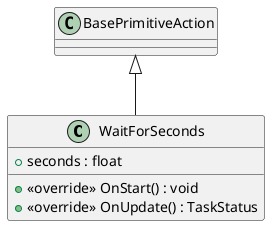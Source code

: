 @startuml
class WaitForSeconds {
    + seconds : float
    + <<override>> OnStart() : void
    + <<override>> OnUpdate() : TaskStatus
}
BasePrimitiveAction <|-- WaitForSeconds
@enduml
